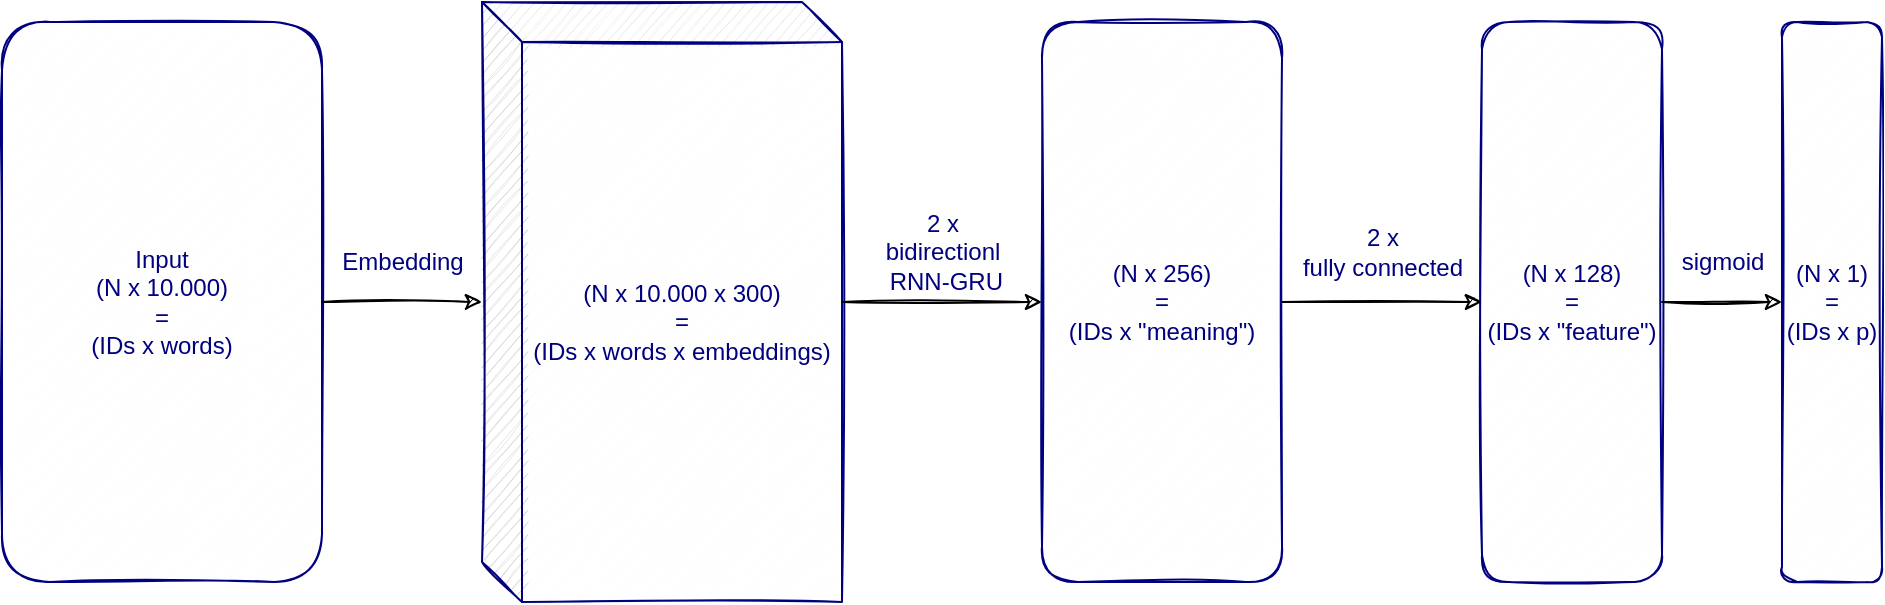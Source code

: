 <mxfile version="16.5.1" type="device"><diagram id="1xFH1xjxcapih1UUCayK" name="Page-1"><mxGraphModel dx="1103" dy="807" grid="1" gridSize="10" guides="1" tooltips="1" connect="1" arrows="1" fold="1" page="1" pageScale="1" pageWidth="1169" pageHeight="827" background="none" math="0" shadow="0"><root><mxCell id="0"/><mxCell id="1" parent="0"/><mxCell id="2anoPuN7_hSIYzm7EyWE-25" value="" style="group" parent="1" vertex="1" connectable="0"><mxGeometry x="130" y="230" width="920" height="300" as="geometry"/></mxCell><mxCell id="2anoPuN7_hSIYzm7EyWE-1" value="Input&lt;br&gt;(N x 10.000)&lt;br&gt;=&lt;br&gt;(IDs x words)" style="rounded=1;whiteSpace=wrap;html=1;sketch=1;fillColor=#FEFEFF;fontColor=#000080;strokeColor=#000080;" parent="2anoPuN7_hSIYzm7EyWE-25" vertex="1"><mxGeometry y="10" width="160" height="280" as="geometry"/></mxCell><mxCell id="2anoPuN7_hSIYzm7EyWE-2" value="(N x 10.000 x 300)&lt;br&gt;=&lt;br&gt;(IDs x words x embeddings)" style="shape=cube;whiteSpace=wrap;html=1;boundedLbl=1;backgroundOutline=1;darkOpacity=0.05;darkOpacity2=0.1;sketch=1;fontColor=#000080;strokeColor=#000080;fillColor=#FEFEFF;" parent="2anoPuN7_hSIYzm7EyWE-25" vertex="1"><mxGeometry x="240" width="180" height="300" as="geometry"/></mxCell><mxCell id="2anoPuN7_hSIYzm7EyWE-24" style="edgeStyle=orthogonalEdgeStyle;rounded=0;sketch=1;orthogonalLoop=1;jettySize=auto;html=1;fontColor=#000080;" parent="2anoPuN7_hSIYzm7EyWE-25" source="2anoPuN7_hSIYzm7EyWE-1" target="2anoPuN7_hSIYzm7EyWE-2" edge="1"><mxGeometry relative="1" as="geometry"/></mxCell><mxCell id="2anoPuN7_hSIYzm7EyWE-3" value="(N x 256)&lt;br&gt;=&lt;br&gt;(IDs x &quot;meaning&quot;)" style="rounded=1;whiteSpace=wrap;html=1;sketch=1;fontColor=#000080;strokeColor=#000080;fillColor=#FEFEFF;" parent="2anoPuN7_hSIYzm7EyWE-25" vertex="1"><mxGeometry x="520" y="10" width="120" height="280" as="geometry"/></mxCell><mxCell id="2anoPuN7_hSIYzm7EyWE-19" style="edgeStyle=orthogonalEdgeStyle;rounded=0;sketch=1;orthogonalLoop=1;jettySize=auto;html=1;entryX=0;entryY=0.5;entryDx=0;entryDy=0;fontColor=#000080;" parent="2anoPuN7_hSIYzm7EyWE-25" source="2anoPuN7_hSIYzm7EyWE-2" target="2anoPuN7_hSIYzm7EyWE-3" edge="1"><mxGeometry relative="1" as="geometry"/></mxCell><mxCell id="2anoPuN7_hSIYzm7EyWE-7" value="Embedding" style="text;html=1;align=center;verticalAlign=middle;resizable=0;points=[];autosize=1;strokeColor=none;fillColor=none;fontColor=#000080;" parent="2anoPuN7_hSIYzm7EyWE-25" vertex="1"><mxGeometry x="160" y="120" width="80" height="20" as="geometry"/></mxCell><mxCell id="2anoPuN7_hSIYzm7EyWE-11" value="2 x &lt;br&gt;bidirectionl&lt;br&gt;&amp;nbsp;RNN-GRU" style="text;html=1;align=center;verticalAlign=middle;resizable=0;points=[];autosize=1;strokeColor=none;fillColor=none;fontColor=#000080;" parent="2anoPuN7_hSIYzm7EyWE-25" vertex="1"><mxGeometry x="430" y="100" width="80" height="50" as="geometry"/></mxCell><mxCell id="2anoPuN7_hSIYzm7EyWE-12" value="(N x 128)&lt;br&gt;=&lt;br&gt;(IDs&amp;nbsp;x &quot;feature&quot;)" style="rounded=1;whiteSpace=wrap;html=1;sketch=1;fontColor=#000080;strokeColor=#000080;fillColor=#FEFEFF;" parent="2anoPuN7_hSIYzm7EyWE-25" vertex="1"><mxGeometry x="740" y="10" width="90" height="280" as="geometry"/></mxCell><mxCell id="2anoPuN7_hSIYzm7EyWE-15" style="edgeStyle=orthogonalEdgeStyle;rounded=0;sketch=1;orthogonalLoop=1;jettySize=auto;html=1;entryX=0;entryY=0.5;entryDx=0;entryDy=0;fontColor=#000080;" parent="2anoPuN7_hSIYzm7EyWE-25" source="2anoPuN7_hSIYzm7EyWE-3" target="2anoPuN7_hSIYzm7EyWE-12" edge="1"><mxGeometry relative="1" as="geometry"/></mxCell><mxCell id="2anoPuN7_hSIYzm7EyWE-16" value="2 x &lt;br&gt;fully connected" style="text;html=1;align=center;verticalAlign=middle;resizable=0;points=[];autosize=1;strokeColor=none;fillColor=none;fontColor=#000080;" parent="2anoPuN7_hSIYzm7EyWE-25" vertex="1"><mxGeometry x="640" y="110" width="100" height="30" as="geometry"/></mxCell><mxCell id="2anoPuN7_hSIYzm7EyWE-17" value="(N x 1)&lt;br&gt;=&lt;br&gt;(IDs x p)" style="rounded=1;whiteSpace=wrap;html=1;sketch=1;fontColor=#000080;strokeColor=#000080;fillColor=#FEFEFF;" parent="2anoPuN7_hSIYzm7EyWE-25" vertex="1"><mxGeometry x="890" y="10" width="50" height="280" as="geometry"/></mxCell><mxCell id="2anoPuN7_hSIYzm7EyWE-20" style="edgeStyle=orthogonalEdgeStyle;rounded=0;sketch=1;orthogonalLoop=1;jettySize=auto;html=1;entryX=0;entryY=0.5;entryDx=0;entryDy=0;fontColor=#000080;" parent="2anoPuN7_hSIYzm7EyWE-25" source="2anoPuN7_hSIYzm7EyWE-12" target="2anoPuN7_hSIYzm7EyWE-17" edge="1"><mxGeometry relative="1" as="geometry"/></mxCell><mxCell id="2anoPuN7_hSIYzm7EyWE-21" value="sigmoid" style="text;html=1;align=center;verticalAlign=middle;resizable=0;points=[];autosize=1;strokeColor=none;fillColor=none;fontColor=#000080;" parent="2anoPuN7_hSIYzm7EyWE-25" vertex="1"><mxGeometry x="830" y="120" width="60" height="20" as="geometry"/></mxCell></root></mxGraphModel></diagram></mxfile>